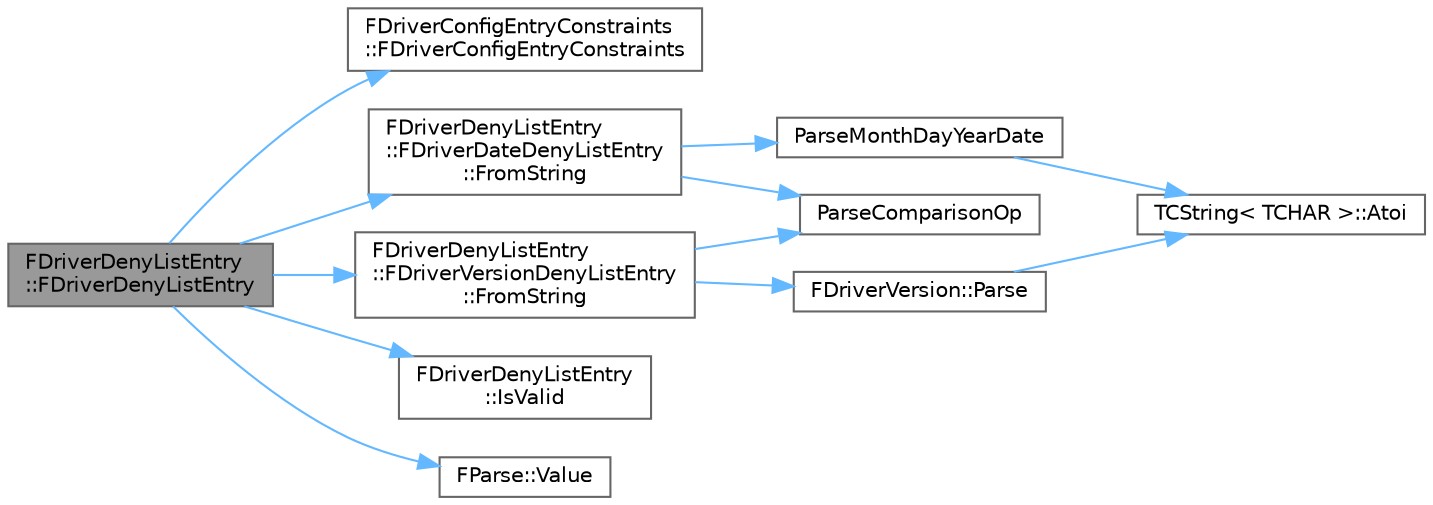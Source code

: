 digraph "FDriverDenyListEntry::FDriverDenyListEntry"
{
 // INTERACTIVE_SVG=YES
 // LATEX_PDF_SIZE
  bgcolor="transparent";
  edge [fontname=Helvetica,fontsize=10,labelfontname=Helvetica,labelfontsize=10];
  node [fontname=Helvetica,fontsize=10,shape=box,height=0.2,width=0.4];
  rankdir="LR";
  Node1 [id="Node000001",label="FDriverDenyListEntry\l::FDriverDenyListEntry",height=0.2,width=0.4,color="gray40", fillcolor="grey60", style="filled", fontcolor="black",tooltip=" "];
  Node1 -> Node2 [id="edge1_Node000001_Node000002",color="steelblue1",style="solid",tooltip=" "];
  Node2 [id="Node000002",label="FDriverConfigEntryConstraints\l::FDriverConfigEntryConstraints",height=0.2,width=0.4,color="grey40", fillcolor="white", style="filled",URL="$d2/d31/structFDriverConfigEntryConstraints.html#a7a9e43c63ffb1428790ff4b0cbfde2ae",tooltip=" "];
  Node1 -> Node3 [id="edge2_Node000001_Node000003",color="steelblue1",style="solid",tooltip=" "];
  Node3 [id="Node000003",label="FDriverDenyListEntry\l::FDriverDateDenyListEntry\l::FromString",height=0.2,width=0.4,color="grey40", fillcolor="white", style="filled",URL="$d5/d59/structFDriverDenyListEntry_1_1FDriverDateDenyListEntry.html#a0ed0a817194cd40c3a1436932fa77d61",tooltip=" "];
  Node3 -> Node4 [id="edge3_Node000003_Node000004",color="steelblue1",style="solid",tooltip=" "];
  Node4 [id="Node000004",label="ParseComparisonOp",height=0.2,width=0.4,color="grey40", fillcolor="white", style="filled",URL="$d6/d35/GenericPlatformDriver_8h.html#a6852543f4bf51903bd7abbd19dcc3f82",tooltip=" "];
  Node3 -> Node5 [id="edge4_Node000003_Node000005",color="steelblue1",style="solid",tooltip=" "];
  Node5 [id="Node000005",label="ParseMonthDayYearDate",height=0.2,width=0.4,color="grey40", fillcolor="white", style="filled",URL="$d6/d35/GenericPlatformDriver_8h.html#a813a9061c021554ba2071f3f12a90807",tooltip=" "];
  Node5 -> Node6 [id="edge5_Node000005_Node000006",color="steelblue1",style="solid",tooltip=" "];
  Node6 [id="Node000006",label="TCString\< TCHAR \>::Atoi",height=0.2,width=0.4,color="grey40", fillcolor="white", style="filled",URL="$df/d74/structTCString.html#a935202e92add34a181636ea10c8dd829",tooltip=" "];
  Node1 -> Node7 [id="edge6_Node000001_Node000007",color="steelblue1",style="solid",tooltip=" "];
  Node7 [id="Node000007",label="FDriverDenyListEntry\l::FDriverVersionDenyListEntry\l::FromString",height=0.2,width=0.4,color="grey40", fillcolor="white", style="filled",URL="$db/d9c/structFDriverDenyListEntry_1_1FDriverVersionDenyListEntry.html#ae2c62e622b4a67a1457918c1ac245795",tooltip=" "];
  Node7 -> Node8 [id="edge7_Node000007_Node000008",color="steelblue1",style="solid",tooltip=" "];
  Node8 [id="Node000008",label="FDriverVersion::Parse",height=0.2,width=0.4,color="grey40", fillcolor="white", style="filled",URL="$d9/d27/classFDriverVersion.html#aa1f2ae775c485d7c335899b73b0b67e8",tooltip=" "];
  Node8 -> Node6 [id="edge8_Node000008_Node000006",color="steelblue1",style="solid",tooltip=" "];
  Node7 -> Node4 [id="edge9_Node000007_Node000004",color="steelblue1",style="solid",tooltip=" "];
  Node1 -> Node9 [id="edge10_Node000001_Node000009",color="steelblue1",style="solid",tooltip=" "];
  Node9 [id="Node000009",label="FDriverDenyListEntry\l::IsValid",height=0.2,width=0.4,color="grey40", fillcolor="white", style="filled",URL="$d4/d77/structFDriverDenyListEntry.html#ad140d312631a0f6e71d96c7d0e0d060a",tooltip=" "];
  Node1 -> Node10 [id="edge11_Node000001_Node000010",color="steelblue1",style="solid",tooltip=" "];
  Node10 [id="Node000010",label="FParse::Value",height=0.2,width=0.4,color="grey40", fillcolor="white", style="filled",URL="$d3/db4/structFParse.html#a6b6dec9bb04402f8fe04281774c206ee",tooltip="Parses a name."];
}
